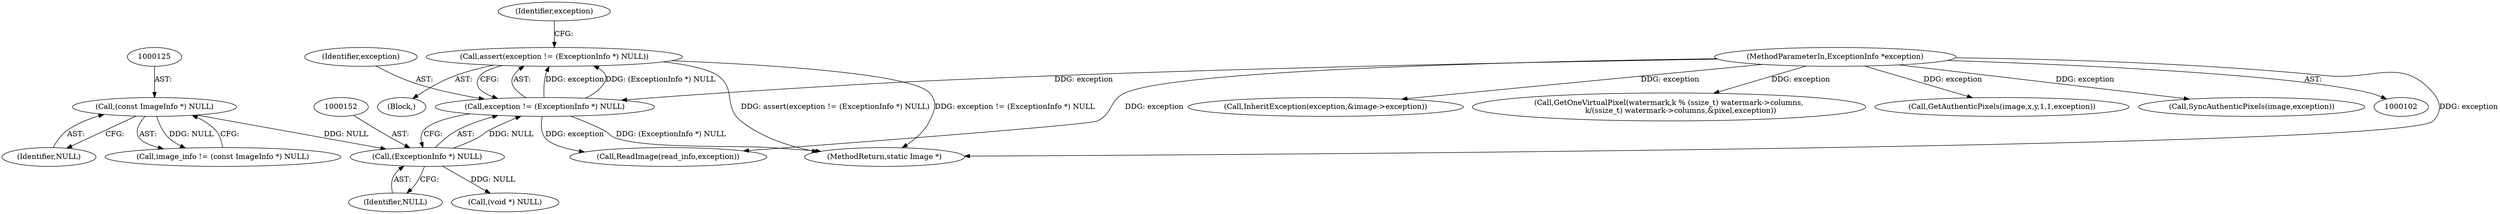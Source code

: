 digraph "0_ImageMagick_f6e9d0d9955e85bdd7540b251cd50d598dacc5e6_58@API" {
"1000148" [label="(Call,assert(exception != (ExceptionInfo *) NULL))"];
"1000149" [label="(Call,exception != (ExceptionInfo *) NULL)"];
"1000104" [label="(MethodParameterIn,ExceptionInfo *exception)"];
"1000151" [label="(Call,(ExceptionInfo *) NULL)"];
"1000124" [label="(Call,(const ImageInfo *) NULL)"];
"1000157" [label="(Identifier,exception)"];
"1000105" [label="(Block,)"];
"1000200" [label="(Call,ReadImage(read_info,exception))"];
"1000153" [label="(Identifier,NULL)"];
"1000508" [label="(MethodReturn,static Image *)"];
"1000150" [label="(Identifier,exception)"];
"1000151" [label="(Call,(ExceptionInfo *) NULL)"];
"1000260" [label="(Call,InheritException(exception,&image->exception))"];
"1000149" [label="(Call,exception != (ExceptionInfo *) NULL)"];
"1000367" [label="(Call,GetOneVirtualPixel(watermark,k % (ssize_t) watermark->columns,\n          k/(ssize_t) watermark->columns,&pixel,exception))"];
"1000104" [label="(MethodParameterIn,ExceptionInfo *exception)"];
"1000122" [label="(Call,image_info != (const ImageInfo *) NULL)"];
"1000126" [label="(Identifier,NULL)"];
"1000148" [label="(Call,assert(exception != (ExceptionInfo *) NULL))"];
"1000388" [label="(Call,GetAuthenticPixels(image,x,y,1,1,exception))"];
"1000444" [label="(Call,SyncAuthenticPixels(image,exception))"];
"1000188" [label="(Call,(void *) NULL)"];
"1000124" [label="(Call,(const ImageInfo *) NULL)"];
"1000148" -> "1000105"  [label="AST: "];
"1000148" -> "1000149"  [label="CFG: "];
"1000149" -> "1000148"  [label="AST: "];
"1000157" -> "1000148"  [label="CFG: "];
"1000148" -> "1000508"  [label="DDG: assert(exception != (ExceptionInfo *) NULL)"];
"1000148" -> "1000508"  [label="DDG: exception != (ExceptionInfo *) NULL"];
"1000149" -> "1000148"  [label="DDG: exception"];
"1000149" -> "1000148"  [label="DDG: (ExceptionInfo *) NULL"];
"1000149" -> "1000151"  [label="CFG: "];
"1000150" -> "1000149"  [label="AST: "];
"1000151" -> "1000149"  [label="AST: "];
"1000149" -> "1000508"  [label="DDG: (ExceptionInfo *) NULL"];
"1000104" -> "1000149"  [label="DDG: exception"];
"1000151" -> "1000149"  [label="DDG: NULL"];
"1000149" -> "1000200"  [label="DDG: exception"];
"1000104" -> "1000102"  [label="AST: "];
"1000104" -> "1000508"  [label="DDG: exception"];
"1000104" -> "1000200"  [label="DDG: exception"];
"1000104" -> "1000260"  [label="DDG: exception"];
"1000104" -> "1000367"  [label="DDG: exception"];
"1000104" -> "1000388"  [label="DDG: exception"];
"1000104" -> "1000444"  [label="DDG: exception"];
"1000151" -> "1000153"  [label="CFG: "];
"1000152" -> "1000151"  [label="AST: "];
"1000153" -> "1000151"  [label="AST: "];
"1000124" -> "1000151"  [label="DDG: NULL"];
"1000151" -> "1000188"  [label="DDG: NULL"];
"1000124" -> "1000122"  [label="AST: "];
"1000124" -> "1000126"  [label="CFG: "];
"1000125" -> "1000124"  [label="AST: "];
"1000126" -> "1000124"  [label="AST: "];
"1000122" -> "1000124"  [label="CFG: "];
"1000124" -> "1000122"  [label="DDG: NULL"];
}
